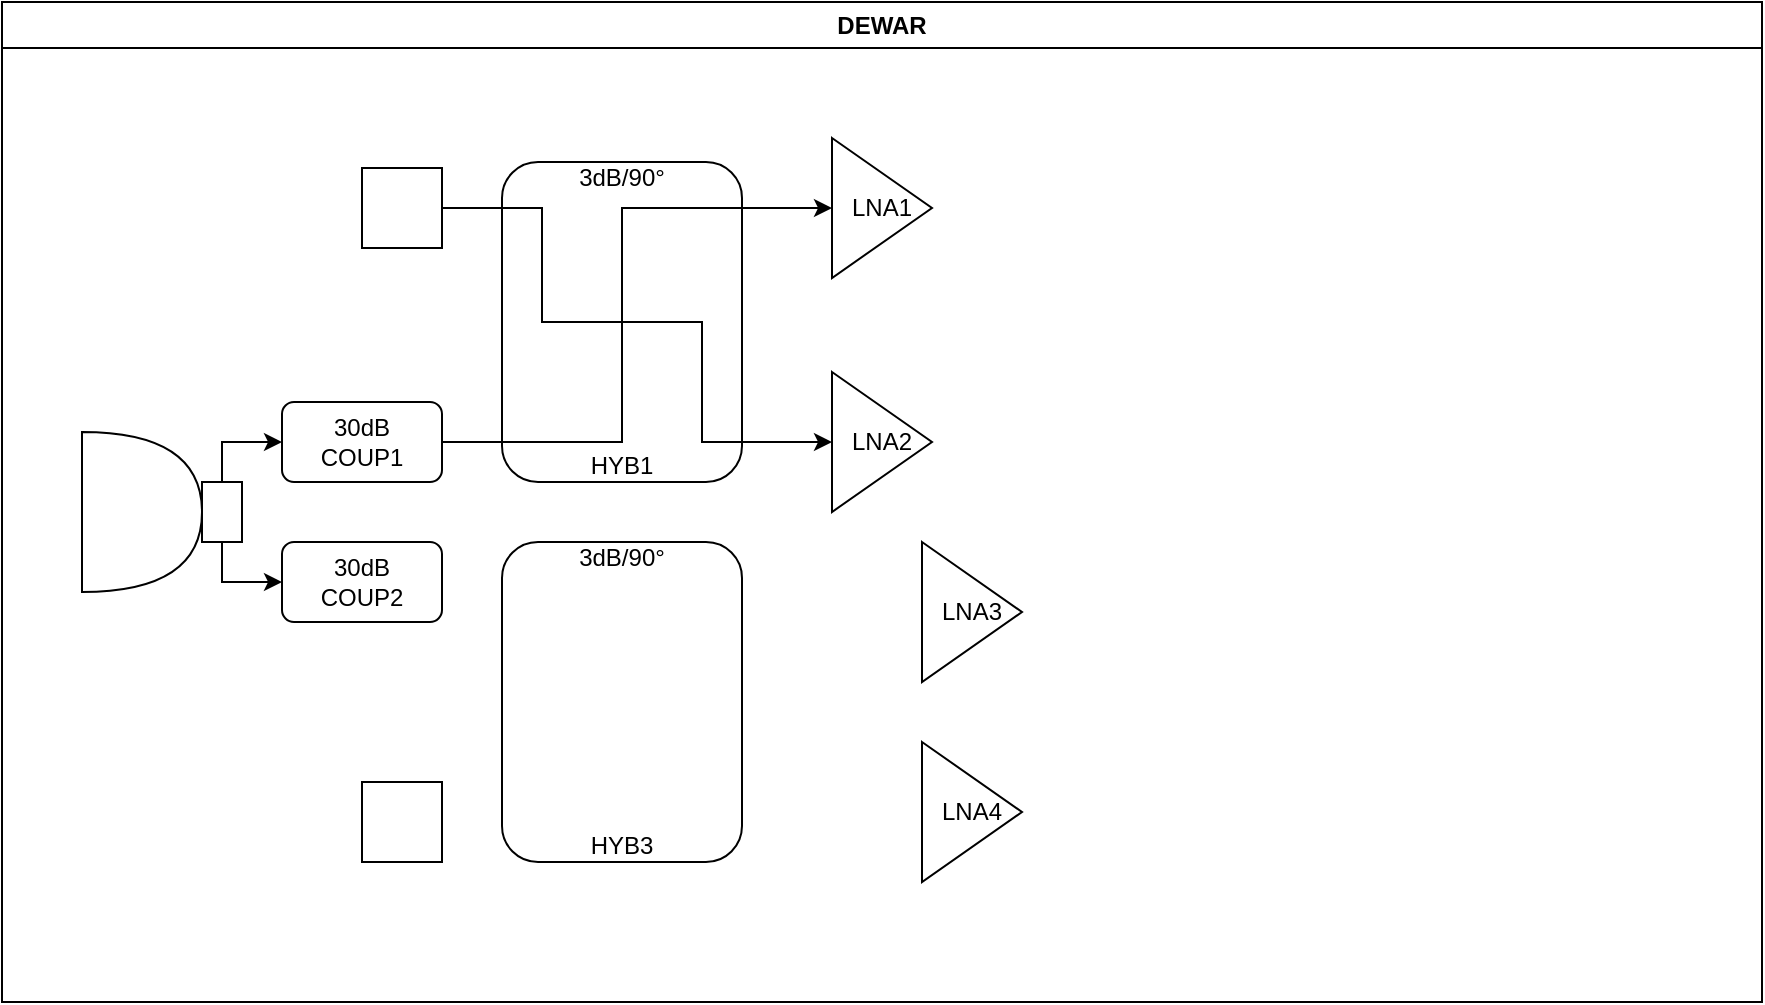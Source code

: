 <mxfile version="28.0.7">
  <diagram name="Page-1" id="Jq4tSQCVa22QwpAOoAls">
    <mxGraphModel dx="1167" dy="1102" grid="1" gridSize="10" guides="1" tooltips="1" connect="1" arrows="1" fold="1" page="1" pageScale="1" pageWidth="850" pageHeight="1100" math="0" shadow="0">
      <root>
        <mxCell id="0" />
        <mxCell id="1" parent="0" />
        <mxCell id="ibTrrnINJxvm1ji_7hqM-57" value="&lt;div&gt;DEWAR&lt;/div&gt;" style="swimlane;whiteSpace=wrap;html=1;" parent="1" vertex="1">
          <mxGeometry x="30" y="30" width="880" height="500" as="geometry">
            <mxRectangle x="30" y="320" width="80" height="30" as="alternateBounds" />
          </mxGeometry>
        </mxCell>
        <mxCell id="ibTrrnINJxvm1ji_7hqM-88" value="" style="shape=or;whiteSpace=wrap;html=1;" parent="ibTrrnINJxvm1ji_7hqM-57" vertex="1">
          <mxGeometry x="40" y="215" width="60" height="80" as="geometry" />
        </mxCell>
        <mxCell id="ibTrrnINJxvm1ji_7hqM-89" style="edgeStyle=orthogonalEdgeStyle;rounded=0;orthogonalLoop=1;jettySize=auto;html=1;exitX=0.5;exitY=0;exitDx=0;exitDy=0;entryX=0;entryY=0.5;entryDx=0;entryDy=0;" parent="ibTrrnINJxvm1ji_7hqM-57" source="ibTrrnINJxvm1ji_7hqM-5" target="ibTrrnINJxvm1ji_7hqM-3" edge="1">
          <mxGeometry relative="1" as="geometry">
            <Array as="points">
              <mxPoint x="110" y="220" />
            </Array>
          </mxGeometry>
        </mxCell>
        <mxCell id="ibTrrnINJxvm1ji_7hqM-90" style="edgeStyle=orthogonalEdgeStyle;rounded=0;orthogonalLoop=1;jettySize=auto;html=1;exitX=0.5;exitY=1;exitDx=0;exitDy=0;entryX=0;entryY=0.5;entryDx=0;entryDy=0;" parent="ibTrrnINJxvm1ji_7hqM-57" source="ibTrrnINJxvm1ji_7hqM-5" target="ibTrrnINJxvm1ji_7hqM-2" edge="1">
          <mxGeometry relative="1" as="geometry">
            <Array as="points">
              <mxPoint x="110" y="290" />
            </Array>
          </mxGeometry>
        </mxCell>
        <mxCell id="ibTrrnINJxvm1ji_7hqM-5" value="" style="rounded=0;whiteSpace=wrap;html=1;labelBackgroundColor=none;" parent="ibTrrnINJxvm1ji_7hqM-57" vertex="1">
          <mxGeometry x="100" y="240" width="20" height="30" as="geometry" />
        </mxCell>
        <mxCell id="ibTrrnINJxvm1ji_7hqM-3" value="&lt;div&gt;30dB&lt;/div&gt;&lt;div&gt;COUP1&lt;/div&gt;" style="rounded=1;whiteSpace=wrap;html=1;labelBackgroundColor=none;" parent="ibTrrnINJxvm1ji_7hqM-57" vertex="1">
          <mxGeometry x="140" y="200" width="80" height="40" as="geometry" />
        </mxCell>
        <mxCell id="ibTrrnINJxvm1ji_7hqM-8" value="&lt;div&gt;3dB/90°&lt;/div&gt;&lt;div&gt;&lt;br&gt;&lt;/div&gt;&lt;div&gt;&lt;br&gt;&lt;/div&gt;&lt;div&gt;&lt;br&gt;&lt;/div&gt;&lt;div&gt;&lt;br&gt;&lt;/div&gt;&lt;div&gt;&lt;br&gt;&lt;/div&gt;&lt;div&gt;&lt;br&gt;&lt;/div&gt;&lt;div&gt;&lt;br&gt;&lt;/div&gt;&lt;div&gt;&lt;br&gt;&lt;/div&gt;&lt;div&gt;&lt;br&gt;&lt;/div&gt;&lt;div&gt;HYB1&lt;/div&gt;" style="rounded=1;whiteSpace=wrap;html=1;labelBackgroundColor=none;" parent="ibTrrnINJxvm1ji_7hqM-57" vertex="1">
          <mxGeometry x="250" y="80" width="120" height="160" as="geometry" />
        </mxCell>
        <mxCell id="ibTrrnINJxvm1ji_7hqM-19" value="&lt;div&gt;LNA1&lt;/div&gt;" style="triangle;whiteSpace=wrap;html=1;labelBackgroundColor=none;" parent="ibTrrnINJxvm1ji_7hqM-57" vertex="1">
          <mxGeometry x="415" y="68" width="50" height="70" as="geometry" />
        </mxCell>
        <mxCell id="ibTrrnINJxvm1ji_7hqM-20" value="&lt;div&gt;LNA2&lt;/div&gt;" style="triangle;whiteSpace=wrap;html=1;labelBackgroundColor=none;" parent="ibTrrnINJxvm1ji_7hqM-57" vertex="1">
          <mxGeometry x="415" y="185" width="50" height="70" as="geometry" />
        </mxCell>
        <mxCell id="ibTrrnINJxvm1ji_7hqM-98" style="edgeStyle=orthogonalEdgeStyle;shape=wire;rounded=0;orthogonalLoop=1;jettySize=auto;html=1;exitX=1;exitY=0.5;exitDx=0;exitDy=0;entryX=0;entryY=0.5;entryDx=0;entryDy=0;dashed=1;" parent="ibTrrnINJxvm1ji_7hqM-57" source="ibTrrnINJxvm1ji_7hqM-43" target="ibTrrnINJxvm1ji_7hqM-20" edge="1">
          <mxGeometry relative="1" as="geometry">
            <Array as="points">
              <mxPoint x="270" y="103" />
              <mxPoint x="270" y="160" />
              <mxPoint x="350" y="160" />
              <mxPoint x="350" y="220" />
            </Array>
          </mxGeometry>
        </mxCell>
        <mxCell id="ibTrrnINJxvm1ji_7hqM-43" value="" style="whiteSpace=wrap;html=1;aspect=fixed;" parent="ibTrrnINJxvm1ji_7hqM-57" vertex="1">
          <mxGeometry x="180" y="83" width="40" height="40" as="geometry" />
        </mxCell>
        <mxCell id="ibTrrnINJxvm1ji_7hqM-2" value="&lt;div&gt;30dB&lt;/div&gt;&lt;div&gt;COUP2&lt;/div&gt;" style="rounded=1;whiteSpace=wrap;html=1;fontFamily=Helvetica;labelBackgroundColor=none;" parent="ibTrrnINJxvm1ji_7hqM-57" vertex="1">
          <mxGeometry x="140" y="270" width="80" height="40" as="geometry" />
        </mxCell>
        <mxCell id="ibTrrnINJxvm1ji_7hqM-23" value="&lt;div&gt;LNA3&lt;/div&gt;" style="triangle;whiteSpace=wrap;html=1;labelBackgroundColor=none;" parent="ibTrrnINJxvm1ji_7hqM-57" vertex="1">
          <mxGeometry x="460" y="270" width="50" height="70" as="geometry" />
        </mxCell>
        <mxCell id="ibTrrnINJxvm1ji_7hqM-24" value="&lt;div&gt;LNA4&lt;/div&gt;" style="triangle;whiteSpace=wrap;html=1;labelBackgroundColor=none;" parent="ibTrrnINJxvm1ji_7hqM-57" vertex="1">
          <mxGeometry x="460" y="370" width="50" height="70" as="geometry" />
        </mxCell>
        <mxCell id="ibTrrnINJxvm1ji_7hqM-44" value="&lt;div&gt;3dB/90°&lt;/div&gt;&lt;div&gt;&lt;br&gt;&lt;/div&gt;&lt;div&gt;&lt;br&gt;&lt;/div&gt;&lt;div&gt;&lt;br&gt;&lt;/div&gt;&lt;div&gt;&lt;br&gt;&lt;/div&gt;&lt;div&gt;&lt;br&gt;&lt;/div&gt;&lt;div&gt;&lt;br&gt;&lt;/div&gt;&lt;div&gt;&lt;br&gt;&lt;/div&gt;&lt;div&gt;&lt;br&gt;&lt;/div&gt;&lt;div&gt;&lt;br&gt;&lt;/div&gt;&lt;div&gt;HYB3&lt;/div&gt;" style="rounded=1;whiteSpace=wrap;html=1;labelBackgroundColor=none;" parent="ibTrrnINJxvm1ji_7hqM-57" vertex="1">
          <mxGeometry x="250" y="270" width="120" height="160" as="geometry" />
        </mxCell>
        <mxCell id="ibTrrnINJxvm1ji_7hqM-54" value="" style="whiteSpace=wrap;html=1;aspect=fixed;" parent="ibTrrnINJxvm1ji_7hqM-57" vertex="1">
          <mxGeometry x="180" y="390" width="40" height="40" as="geometry" />
        </mxCell>
        <mxCell id="ibTrrnINJxvm1ji_7hqM-97" style="edgeStyle=orthogonalEdgeStyle;rounded=0;orthogonalLoop=1;jettySize=auto;html=1;exitX=1;exitY=0.5;exitDx=0;exitDy=0;entryX=0;entryY=0.5;entryDx=0;entryDy=0;" parent="ibTrrnINJxvm1ji_7hqM-57" source="ibTrrnINJxvm1ji_7hqM-3" target="ibTrrnINJxvm1ji_7hqM-19" edge="1">
          <mxGeometry relative="1" as="geometry">
            <mxPoint x="250" y="220" as="targetPoint" />
            <Array as="points">
              <mxPoint x="310" y="220" />
              <mxPoint x="310" y="103" />
            </Array>
          </mxGeometry>
        </mxCell>
      </root>
    </mxGraphModel>
  </diagram>
</mxfile>

